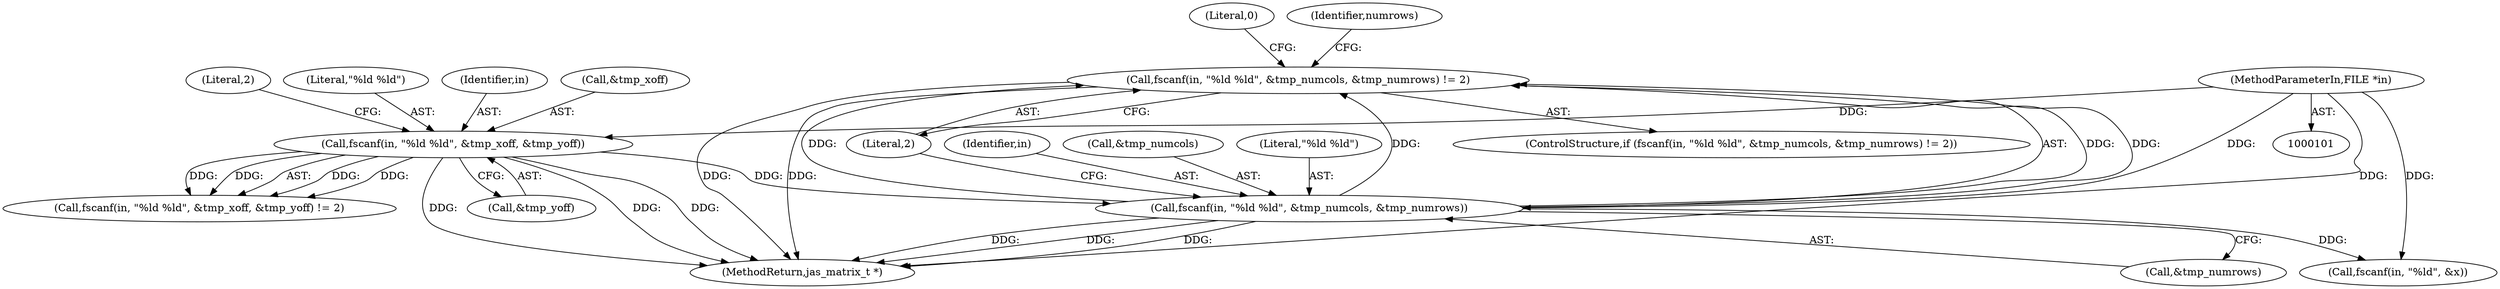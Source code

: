 digraph "0_jasper_d42b2388f7f8e0332c846675133acea151fc557a_28@API" {
"1000136" [label="(Call,fscanf(in, \"%ld %ld\", &tmp_numcols, &tmp_numrows) != 2)"];
"1000137" [label="(Call,fscanf(in, \"%ld %ld\", &tmp_numcols, &tmp_numrows))"];
"1000118" [label="(Call,fscanf(in, \"%ld %ld\", &tmp_xoff, &tmp_yoff))"];
"1000102" [label="(MethodParameterIn,FILE *in)"];
"1000226" [label="(MethodReturn,jas_matrix_t *)"];
"1000206" [label="(Call,fscanf(in, \"%ld\", &x))"];
"1000142" [label="(Call,&tmp_numrows)"];
"1000117" [label="(Call,fscanf(in, \"%ld %ld\", &tmp_xoff, &tmp_yoff) != 2)"];
"1000125" [label="(Literal,2)"];
"1000138" [label="(Identifier,in)"];
"1000102" [label="(MethodParameterIn,FILE *in)"];
"1000136" [label="(Call,fscanf(in, \"%ld %ld\", &tmp_numcols, &tmp_numrows) != 2)"];
"1000120" [label="(Literal,\"%ld %ld\")"];
"1000144" [label="(Literal,2)"];
"1000119" [label="(Identifier,in)"];
"1000118" [label="(Call,fscanf(in, \"%ld %ld\", &tmp_xoff, &tmp_yoff))"];
"1000140" [label="(Call,&tmp_numcols)"];
"1000135" [label="(ControlStructure,if (fscanf(in, \"%ld %ld\", &tmp_numcols, &tmp_numrows) != 2))"];
"1000123" [label="(Call,&tmp_yoff)"];
"1000147" [label="(Literal,0)"];
"1000137" [label="(Call,fscanf(in, \"%ld %ld\", &tmp_numcols, &tmp_numrows))"];
"1000149" [label="(Identifier,numrows)"];
"1000139" [label="(Literal,\"%ld %ld\")"];
"1000121" [label="(Call,&tmp_xoff)"];
"1000136" -> "1000135"  [label="AST: "];
"1000136" -> "1000144"  [label="CFG: "];
"1000137" -> "1000136"  [label="AST: "];
"1000144" -> "1000136"  [label="AST: "];
"1000147" -> "1000136"  [label="CFG: "];
"1000149" -> "1000136"  [label="CFG: "];
"1000136" -> "1000226"  [label="DDG: "];
"1000136" -> "1000226"  [label="DDG: "];
"1000137" -> "1000136"  [label="DDG: "];
"1000137" -> "1000136"  [label="DDG: "];
"1000137" -> "1000136"  [label="DDG: "];
"1000137" -> "1000136"  [label="DDG: "];
"1000137" -> "1000142"  [label="CFG: "];
"1000138" -> "1000137"  [label="AST: "];
"1000139" -> "1000137"  [label="AST: "];
"1000140" -> "1000137"  [label="AST: "];
"1000142" -> "1000137"  [label="AST: "];
"1000144" -> "1000137"  [label="CFG: "];
"1000137" -> "1000226"  [label="DDG: "];
"1000137" -> "1000226"  [label="DDG: "];
"1000137" -> "1000226"  [label="DDG: "];
"1000118" -> "1000137"  [label="DDG: "];
"1000102" -> "1000137"  [label="DDG: "];
"1000137" -> "1000206"  [label="DDG: "];
"1000118" -> "1000117"  [label="AST: "];
"1000118" -> "1000123"  [label="CFG: "];
"1000119" -> "1000118"  [label="AST: "];
"1000120" -> "1000118"  [label="AST: "];
"1000121" -> "1000118"  [label="AST: "];
"1000123" -> "1000118"  [label="AST: "];
"1000125" -> "1000118"  [label="CFG: "];
"1000118" -> "1000226"  [label="DDG: "];
"1000118" -> "1000226"  [label="DDG: "];
"1000118" -> "1000226"  [label="DDG: "];
"1000118" -> "1000117"  [label="DDG: "];
"1000118" -> "1000117"  [label="DDG: "];
"1000118" -> "1000117"  [label="DDG: "];
"1000118" -> "1000117"  [label="DDG: "];
"1000102" -> "1000118"  [label="DDG: "];
"1000102" -> "1000101"  [label="AST: "];
"1000102" -> "1000226"  [label="DDG: "];
"1000102" -> "1000206"  [label="DDG: "];
}

